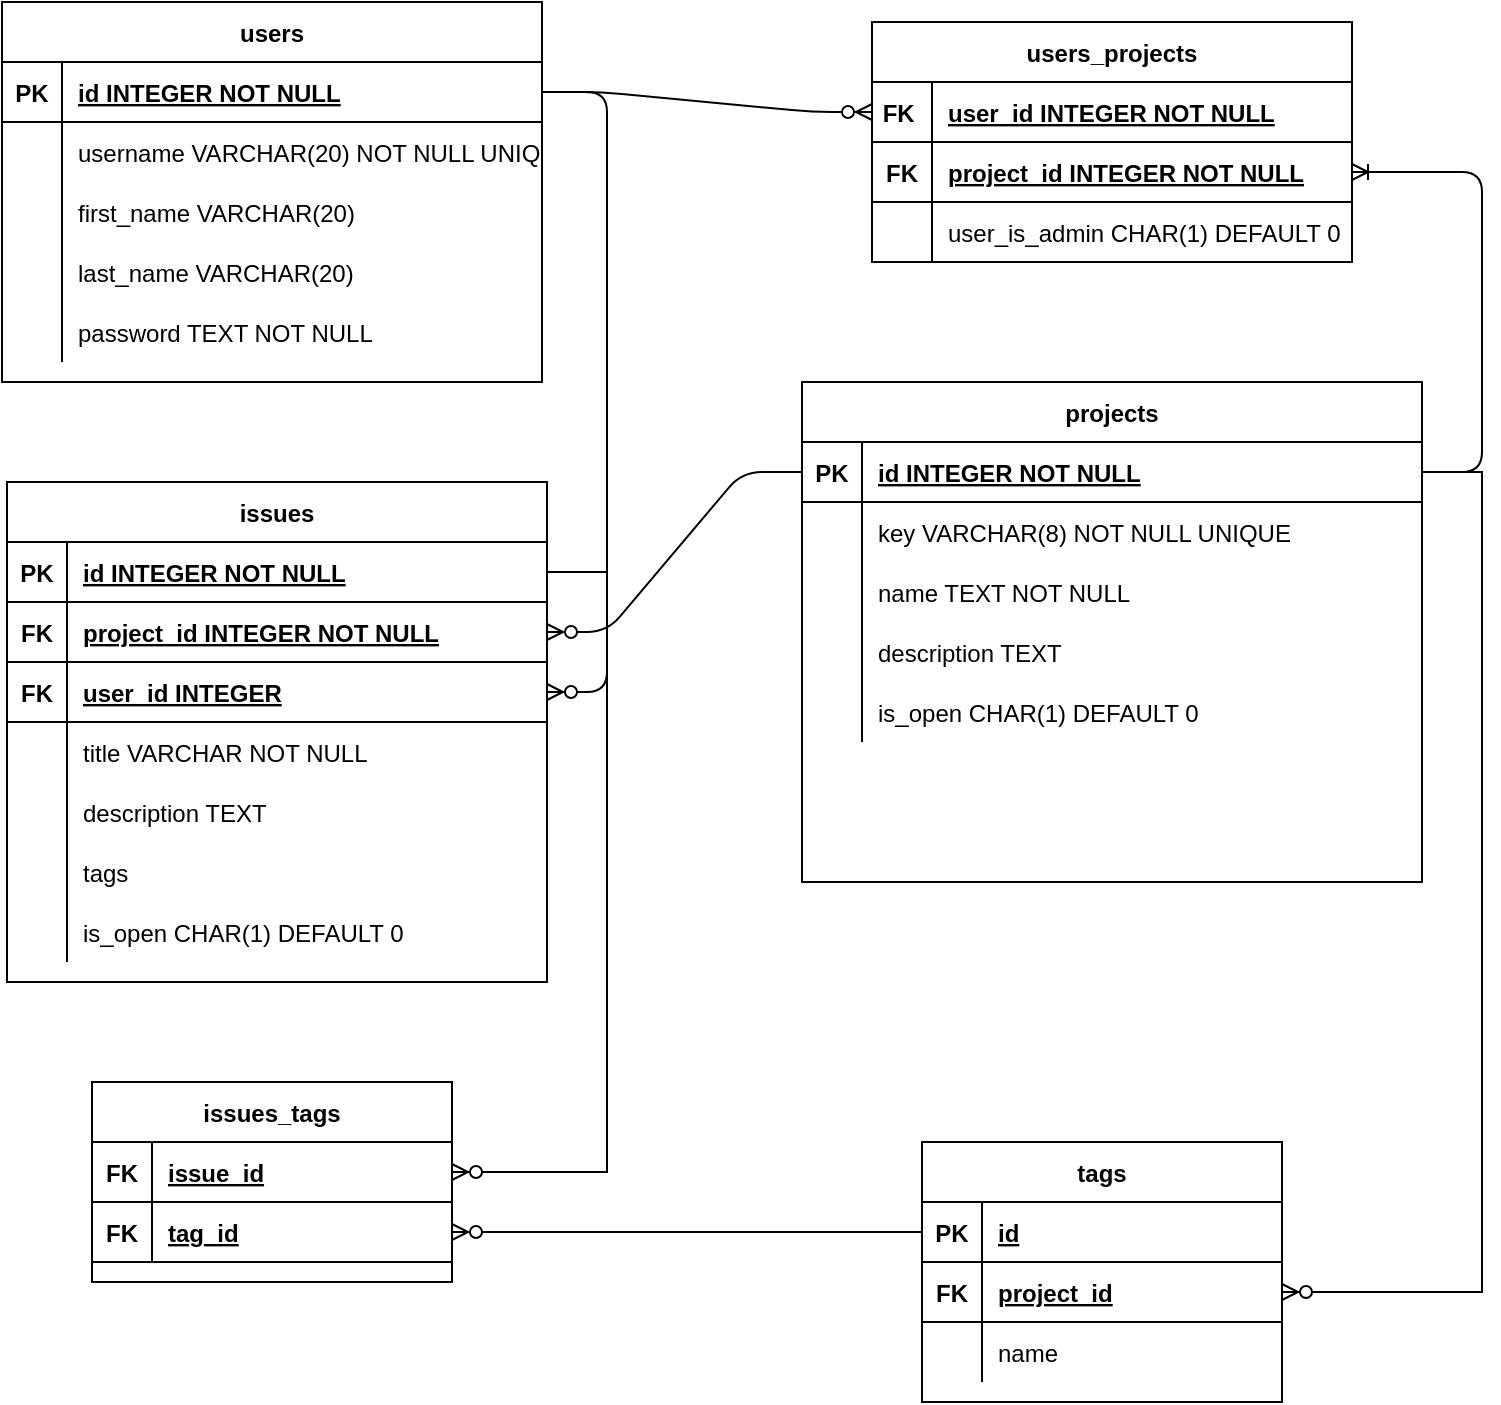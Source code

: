 <mxfile version="15.4.0" type="device"><diagram id="R2lEEEUBdFMjLlhIrx00" name="Page-1"><mxGraphModel dx="1038" dy="607" grid="1" gridSize="10" guides="1" tooltips="1" connect="1" arrows="1" fold="1" page="1" pageScale="1" pageWidth="827" pageHeight="1169" math="0" shadow="0" extFonts="Permanent Marker^https://fonts.googleapis.com/css?family=Permanent+Marker"><root><mxCell id="0"/><mxCell id="1" parent="0"/><mxCell id="LotWDljbgsEx7s5_CEAQ-2" value="users" style="shape=table;startSize=30;container=1;collapsible=1;childLayout=tableLayout;fixedRows=1;rowLines=0;fontStyle=1;align=center;resizeLast=1;" parent="1" vertex="1"><mxGeometry x="70" y="140" width="270" height="190" as="geometry"><mxRectangle x="70" y="140" width="60" height="30" as="alternateBounds"/></mxGeometry></mxCell><mxCell id="LotWDljbgsEx7s5_CEAQ-3" value="" style="shape=partialRectangle;collapsible=0;dropTarget=0;pointerEvents=0;fillColor=none;top=0;left=0;bottom=1;right=0;points=[[0,0.5],[1,0.5]];portConstraint=eastwest;" parent="LotWDljbgsEx7s5_CEAQ-2" vertex="1"><mxGeometry y="30" width="270" height="30" as="geometry"/></mxCell><mxCell id="LotWDljbgsEx7s5_CEAQ-4" value="PK" style="shape=partialRectangle;connectable=0;fillColor=none;top=0;left=0;bottom=0;right=0;fontStyle=1;overflow=hidden;" parent="LotWDljbgsEx7s5_CEAQ-3" vertex="1"><mxGeometry width="30" height="30" as="geometry"><mxRectangle width="30" height="30" as="alternateBounds"/></mxGeometry></mxCell><mxCell id="LotWDljbgsEx7s5_CEAQ-5" value="id INTEGER NOT NULL" style="shape=partialRectangle;connectable=0;fillColor=none;top=0;left=0;bottom=0;right=0;align=left;spacingLeft=6;fontStyle=5;overflow=hidden;" parent="LotWDljbgsEx7s5_CEAQ-3" vertex="1"><mxGeometry x="30" width="240" height="30" as="geometry"><mxRectangle width="240" height="30" as="alternateBounds"/></mxGeometry></mxCell><mxCell id="LotWDljbgsEx7s5_CEAQ-6" value="" style="shape=partialRectangle;collapsible=0;dropTarget=0;pointerEvents=0;fillColor=none;top=0;left=0;bottom=0;right=0;points=[[0,0.5],[1,0.5]];portConstraint=eastwest;" parent="LotWDljbgsEx7s5_CEAQ-2" vertex="1"><mxGeometry y="60" width="270" height="30" as="geometry"/></mxCell><mxCell id="LotWDljbgsEx7s5_CEAQ-7" value="" style="shape=partialRectangle;connectable=0;fillColor=none;top=0;left=0;bottom=0;right=0;editable=1;overflow=hidden;" parent="LotWDljbgsEx7s5_CEAQ-6" vertex="1"><mxGeometry width="30" height="30" as="geometry"><mxRectangle width="30" height="30" as="alternateBounds"/></mxGeometry></mxCell><mxCell id="LotWDljbgsEx7s5_CEAQ-8" value="username VARCHAR(20) NOT NULL UNIQUE" style="shape=partialRectangle;connectable=0;fillColor=none;top=0;left=0;bottom=0;right=0;align=left;spacingLeft=6;overflow=hidden;" parent="LotWDljbgsEx7s5_CEAQ-6" vertex="1"><mxGeometry x="30" width="240" height="30" as="geometry"><mxRectangle width="240" height="30" as="alternateBounds"/></mxGeometry></mxCell><mxCell id="LotWDljbgsEx7s5_CEAQ-12" value="" style="shape=partialRectangle;collapsible=0;dropTarget=0;pointerEvents=0;fillColor=none;top=0;left=0;bottom=0;right=0;points=[[0,0.5],[1,0.5]];portConstraint=eastwest;" parent="LotWDljbgsEx7s5_CEAQ-2" vertex="1"><mxGeometry y="90" width="270" height="30" as="geometry"/></mxCell><mxCell id="LotWDljbgsEx7s5_CEAQ-13" value="" style="shape=partialRectangle;connectable=0;fillColor=none;top=0;left=0;bottom=0;right=0;editable=1;overflow=hidden;" parent="LotWDljbgsEx7s5_CEAQ-12" vertex="1"><mxGeometry width="30" height="30" as="geometry"><mxRectangle width="30" height="30" as="alternateBounds"/></mxGeometry></mxCell><mxCell id="LotWDljbgsEx7s5_CEAQ-14" value="first_name VARCHAR(20)" style="shape=partialRectangle;connectable=0;fillColor=none;top=0;left=0;bottom=0;right=0;align=left;spacingLeft=6;overflow=hidden;" parent="LotWDljbgsEx7s5_CEAQ-12" vertex="1"><mxGeometry x="30" width="240" height="30" as="geometry"><mxRectangle width="240" height="30" as="alternateBounds"/></mxGeometry></mxCell><mxCell id="LotWDljbgsEx7s5_CEAQ-55" style="shape=partialRectangle;collapsible=0;dropTarget=0;pointerEvents=0;fillColor=none;top=0;left=0;bottom=0;right=0;points=[[0,0.5],[1,0.5]];portConstraint=eastwest;" parent="LotWDljbgsEx7s5_CEAQ-2" vertex="1"><mxGeometry y="120" width="270" height="30" as="geometry"/></mxCell><mxCell id="LotWDljbgsEx7s5_CEAQ-56" style="shape=partialRectangle;connectable=0;fillColor=none;top=0;left=0;bottom=0;right=0;editable=1;overflow=hidden;" parent="LotWDljbgsEx7s5_CEAQ-55" vertex="1"><mxGeometry width="30" height="30" as="geometry"><mxRectangle width="30" height="30" as="alternateBounds"/></mxGeometry></mxCell><mxCell id="LotWDljbgsEx7s5_CEAQ-57" value="last_name VARCHAR(20)" style="shape=partialRectangle;connectable=0;fillColor=none;top=0;left=0;bottom=0;right=0;align=left;spacingLeft=6;overflow=hidden;" parent="LotWDljbgsEx7s5_CEAQ-55" vertex="1"><mxGeometry x="30" width="240" height="30" as="geometry"><mxRectangle width="240" height="30" as="alternateBounds"/></mxGeometry></mxCell><mxCell id="XuXfJT71uvcP1I90k3Ec-1" style="shape=partialRectangle;collapsible=0;dropTarget=0;pointerEvents=0;fillColor=none;top=0;left=0;bottom=0;right=0;points=[[0,0.5],[1,0.5]];portConstraint=eastwest;" parent="LotWDljbgsEx7s5_CEAQ-2" vertex="1"><mxGeometry y="150" width="270" height="30" as="geometry"/></mxCell><mxCell id="XuXfJT71uvcP1I90k3Ec-2" style="shape=partialRectangle;connectable=0;fillColor=none;top=0;left=0;bottom=0;right=0;editable=1;overflow=hidden;" parent="XuXfJT71uvcP1I90k3Ec-1" vertex="1"><mxGeometry width="30" height="30" as="geometry"><mxRectangle width="30" height="30" as="alternateBounds"/></mxGeometry></mxCell><mxCell id="XuXfJT71uvcP1I90k3Ec-3" value="password TEXT NOT NULL" style="shape=partialRectangle;connectable=0;fillColor=none;top=0;left=0;bottom=0;right=0;align=left;spacingLeft=6;overflow=hidden;" parent="XuXfJT71uvcP1I90k3Ec-1" vertex="1"><mxGeometry x="30" width="240" height="30" as="geometry"><mxRectangle width="240" height="30" as="alternateBounds"/></mxGeometry></mxCell><mxCell id="LotWDljbgsEx7s5_CEAQ-15" value="users_projects" style="shape=table;startSize=30;container=1;collapsible=1;childLayout=tableLayout;fixedRows=1;rowLines=0;fontStyle=1;align=center;resizeLast=1;" parent="1" vertex="1"><mxGeometry x="505" y="150" width="240" height="120" as="geometry"/></mxCell><mxCell id="LotWDljbgsEx7s5_CEAQ-16" value="" style="shape=partialRectangle;collapsible=0;dropTarget=0;pointerEvents=0;fillColor=none;top=0;left=0;bottom=1;right=0;points=[[0,0.5],[1,0.5]];portConstraint=eastwest;" parent="LotWDljbgsEx7s5_CEAQ-15" vertex="1"><mxGeometry y="30" width="240" height="30" as="geometry"/></mxCell><mxCell id="LotWDljbgsEx7s5_CEAQ-17" value="FK " style="shape=partialRectangle;connectable=0;fillColor=none;top=0;left=0;bottom=0;right=0;fontStyle=1;overflow=hidden;" parent="LotWDljbgsEx7s5_CEAQ-16" vertex="1"><mxGeometry width="30" height="30" as="geometry"/></mxCell><mxCell id="LotWDljbgsEx7s5_CEAQ-18" value="user_id INTEGER NOT NULL" style="shape=partialRectangle;connectable=0;fillColor=none;top=0;left=0;bottom=0;right=0;align=left;spacingLeft=6;fontStyle=5;overflow=hidden;" parent="LotWDljbgsEx7s5_CEAQ-16" vertex="1"><mxGeometry x="30" width="210" height="30" as="geometry"/></mxCell><mxCell id="LotWDljbgsEx7s5_CEAQ-58" style="shape=partialRectangle;collapsible=0;dropTarget=0;pointerEvents=0;fillColor=none;top=0;left=0;bottom=1;right=0;points=[[0,0.5],[1,0.5]];portConstraint=eastwest;" parent="LotWDljbgsEx7s5_CEAQ-15" vertex="1"><mxGeometry y="60" width="240" height="30" as="geometry"/></mxCell><mxCell id="LotWDljbgsEx7s5_CEAQ-59" value="FK" style="shape=partialRectangle;connectable=0;fillColor=none;top=0;left=0;bottom=0;right=0;fontStyle=1;overflow=hidden;" parent="LotWDljbgsEx7s5_CEAQ-58" vertex="1"><mxGeometry width="30" height="30" as="geometry"/></mxCell><mxCell id="LotWDljbgsEx7s5_CEAQ-60" value="project_id INTEGER NOT NULL" style="shape=partialRectangle;connectable=0;fillColor=none;top=0;left=0;bottom=0;right=0;align=left;spacingLeft=6;fontStyle=5;overflow=hidden;" parent="LotWDljbgsEx7s5_CEAQ-58" vertex="1"><mxGeometry x="30" width="210" height="30" as="geometry"/></mxCell><mxCell id="LotWDljbgsEx7s5_CEAQ-19" value="" style="shape=partialRectangle;collapsible=0;dropTarget=0;pointerEvents=0;fillColor=none;top=0;left=0;bottom=0;right=0;points=[[0,0.5],[1,0.5]];portConstraint=eastwest;" parent="LotWDljbgsEx7s5_CEAQ-15" vertex="1"><mxGeometry y="90" width="240" height="30" as="geometry"/></mxCell><mxCell id="LotWDljbgsEx7s5_CEAQ-20" value="" style="shape=partialRectangle;connectable=0;fillColor=none;top=0;left=0;bottom=0;right=0;editable=1;overflow=hidden;" parent="LotWDljbgsEx7s5_CEAQ-19" vertex="1"><mxGeometry width="30" height="30" as="geometry"/></mxCell><mxCell id="LotWDljbgsEx7s5_CEAQ-21" value="user_is_admin CHAR(1) DEFAULT 0" style="shape=partialRectangle;connectable=0;fillColor=none;top=0;left=0;bottom=0;right=0;align=left;spacingLeft=6;overflow=hidden;" parent="LotWDljbgsEx7s5_CEAQ-19" vertex="1"><mxGeometry x="30" width="210" height="30" as="geometry"/></mxCell><mxCell id="LotWDljbgsEx7s5_CEAQ-28" value="projects" style="shape=table;startSize=30;container=1;collapsible=1;childLayout=tableLayout;fixedRows=1;rowLines=0;fontStyle=1;align=center;resizeLast=1;" parent="1" vertex="1"><mxGeometry x="470" y="330" width="310" height="250" as="geometry"/></mxCell><mxCell id="LotWDljbgsEx7s5_CEAQ-29" value="" style="shape=partialRectangle;collapsible=0;dropTarget=0;pointerEvents=0;fillColor=none;top=0;left=0;bottom=1;right=0;points=[[0,0.5],[1,0.5]];portConstraint=eastwest;" parent="LotWDljbgsEx7s5_CEAQ-28" vertex="1"><mxGeometry y="30" width="310" height="30" as="geometry"/></mxCell><mxCell id="LotWDljbgsEx7s5_CEAQ-30" value="PK" style="shape=partialRectangle;connectable=0;fillColor=none;top=0;left=0;bottom=0;right=0;fontStyle=1;overflow=hidden;" parent="LotWDljbgsEx7s5_CEAQ-29" vertex="1"><mxGeometry width="30" height="30" as="geometry"><mxRectangle width="30" height="30" as="alternateBounds"/></mxGeometry></mxCell><mxCell id="LotWDljbgsEx7s5_CEAQ-31" value="id INTEGER NOT NULL" style="shape=partialRectangle;connectable=0;fillColor=none;top=0;left=0;bottom=0;right=0;align=left;spacingLeft=6;fontStyle=5;overflow=hidden;" parent="LotWDljbgsEx7s5_CEAQ-29" vertex="1"><mxGeometry x="30" width="280" height="30" as="geometry"><mxRectangle width="280" height="30" as="alternateBounds"/></mxGeometry></mxCell><mxCell id="LotWDljbgsEx7s5_CEAQ-32" value="" style="shape=partialRectangle;collapsible=0;dropTarget=0;pointerEvents=0;fillColor=none;top=0;left=0;bottom=0;right=0;points=[[0,0.5],[1,0.5]];portConstraint=eastwest;" parent="LotWDljbgsEx7s5_CEAQ-28" vertex="1"><mxGeometry y="60" width="310" height="30" as="geometry"/></mxCell><mxCell id="LotWDljbgsEx7s5_CEAQ-33" value="" style="shape=partialRectangle;connectable=0;fillColor=none;top=0;left=0;bottom=0;right=0;editable=1;overflow=hidden;" parent="LotWDljbgsEx7s5_CEAQ-32" vertex="1"><mxGeometry width="30" height="30" as="geometry"><mxRectangle width="30" height="30" as="alternateBounds"/></mxGeometry></mxCell><mxCell id="LotWDljbgsEx7s5_CEAQ-34" value="key VARCHAR(8) NOT NULL UNIQUE" style="shape=partialRectangle;connectable=0;fillColor=none;top=0;left=0;bottom=0;right=0;align=left;spacingLeft=6;overflow=hidden;" parent="LotWDljbgsEx7s5_CEAQ-32" vertex="1"><mxGeometry x="30" width="280" height="30" as="geometry"><mxRectangle width="280" height="30" as="alternateBounds"/></mxGeometry></mxCell><mxCell id="LotWDljbgsEx7s5_CEAQ-35" value="" style="shape=partialRectangle;collapsible=0;dropTarget=0;pointerEvents=0;fillColor=none;top=0;left=0;bottom=0;right=0;points=[[0,0.5],[1,0.5]];portConstraint=eastwest;" parent="LotWDljbgsEx7s5_CEAQ-28" vertex="1"><mxGeometry y="90" width="310" height="30" as="geometry"/></mxCell><mxCell id="LotWDljbgsEx7s5_CEAQ-36" value="" style="shape=partialRectangle;connectable=0;fillColor=none;top=0;left=0;bottom=0;right=0;editable=1;overflow=hidden;" parent="LotWDljbgsEx7s5_CEAQ-35" vertex="1"><mxGeometry width="30" height="30" as="geometry"><mxRectangle width="30" height="30" as="alternateBounds"/></mxGeometry></mxCell><mxCell id="LotWDljbgsEx7s5_CEAQ-37" value="name TEXT NOT NULL" style="shape=partialRectangle;connectable=0;fillColor=none;top=0;left=0;bottom=0;right=0;align=left;spacingLeft=6;overflow=hidden;" parent="LotWDljbgsEx7s5_CEAQ-35" vertex="1"><mxGeometry x="30" width="280" height="30" as="geometry"><mxRectangle width="280" height="30" as="alternateBounds"/></mxGeometry></mxCell><mxCell id="LotWDljbgsEx7s5_CEAQ-38" value="" style="shape=partialRectangle;collapsible=0;dropTarget=0;pointerEvents=0;fillColor=none;top=0;left=0;bottom=0;right=0;points=[[0,0.5],[1,0.5]];portConstraint=eastwest;" parent="LotWDljbgsEx7s5_CEAQ-28" vertex="1"><mxGeometry y="120" width="310" height="30" as="geometry"/></mxCell><mxCell id="LotWDljbgsEx7s5_CEAQ-39" value="" style="shape=partialRectangle;connectable=0;fillColor=none;top=0;left=0;bottom=0;right=0;editable=1;overflow=hidden;" parent="LotWDljbgsEx7s5_CEAQ-38" vertex="1"><mxGeometry width="30" height="30" as="geometry"><mxRectangle width="30" height="30" as="alternateBounds"/></mxGeometry></mxCell><mxCell id="LotWDljbgsEx7s5_CEAQ-40" value="description TEXT" style="shape=partialRectangle;connectable=0;fillColor=none;top=0;left=0;bottom=0;right=0;align=left;spacingLeft=6;overflow=hidden;" parent="LotWDljbgsEx7s5_CEAQ-38" vertex="1"><mxGeometry x="30" width="280" height="30" as="geometry"><mxRectangle width="280" height="30" as="alternateBounds"/></mxGeometry></mxCell><mxCell id="wIUO3qZJolnRLdegGhX0-1" style="shape=partialRectangle;collapsible=0;dropTarget=0;pointerEvents=0;fillColor=none;top=0;left=0;bottom=0;right=0;points=[[0,0.5],[1,0.5]];portConstraint=eastwest;" parent="LotWDljbgsEx7s5_CEAQ-28" vertex="1"><mxGeometry y="150" width="310" height="30" as="geometry"/></mxCell><mxCell id="wIUO3qZJolnRLdegGhX0-2" style="shape=partialRectangle;connectable=0;fillColor=none;top=0;left=0;bottom=0;right=0;editable=1;overflow=hidden;" parent="wIUO3qZJolnRLdegGhX0-1" vertex="1"><mxGeometry width="30" height="30" as="geometry"><mxRectangle width="30" height="30" as="alternateBounds"/></mxGeometry></mxCell><mxCell id="wIUO3qZJolnRLdegGhX0-3" value="is_open CHAR(1) DEFAULT 0" style="shape=partialRectangle;connectable=0;fillColor=none;top=0;left=0;bottom=0;right=0;align=left;spacingLeft=6;overflow=hidden;" parent="wIUO3qZJolnRLdegGhX0-1" vertex="1"><mxGeometry x="30" width="280" height="30" as="geometry"><mxRectangle width="280" height="30" as="alternateBounds"/></mxGeometry></mxCell><mxCell id="LotWDljbgsEx7s5_CEAQ-41" value="issues" style="shape=table;startSize=30;container=1;collapsible=1;childLayout=tableLayout;fixedRows=1;rowLines=0;fontStyle=1;align=center;resizeLast=1;" parent="1" vertex="1"><mxGeometry x="72.5" y="380" width="270" height="250" as="geometry"><mxRectangle x="72.5" y="380" width="70" height="30" as="alternateBounds"/></mxGeometry></mxCell><mxCell id="LotWDljbgsEx7s5_CEAQ-42" value="" style="shape=partialRectangle;collapsible=0;dropTarget=0;pointerEvents=0;fillColor=none;top=0;left=0;bottom=1;right=0;points=[[0,0.5],[1,0.5]];portConstraint=eastwest;" parent="LotWDljbgsEx7s5_CEAQ-41" vertex="1"><mxGeometry y="30" width="270" height="30" as="geometry"/></mxCell><mxCell id="LotWDljbgsEx7s5_CEAQ-43" value="PK" style="shape=partialRectangle;connectable=0;fillColor=none;top=0;left=0;bottom=0;right=0;fontStyle=1;overflow=hidden;" parent="LotWDljbgsEx7s5_CEAQ-42" vertex="1"><mxGeometry width="30" height="30" as="geometry"><mxRectangle width="30" height="30" as="alternateBounds"/></mxGeometry></mxCell><mxCell id="LotWDljbgsEx7s5_CEAQ-44" value="id INTEGER NOT NULL" style="shape=partialRectangle;connectable=0;fillColor=none;top=0;left=0;bottom=0;right=0;align=left;spacingLeft=6;fontStyle=5;overflow=hidden;" parent="LotWDljbgsEx7s5_CEAQ-42" vertex="1"><mxGeometry x="30" width="240" height="30" as="geometry"><mxRectangle width="240" height="30" as="alternateBounds"/></mxGeometry></mxCell><mxCell id="LotWDljbgsEx7s5_CEAQ-64" style="shape=partialRectangle;collapsible=0;dropTarget=0;pointerEvents=0;fillColor=none;top=0;left=0;bottom=1;right=0;points=[[0,0.5],[1,0.5]];portConstraint=eastwest;" parent="LotWDljbgsEx7s5_CEAQ-41" vertex="1"><mxGeometry y="60" width="270" height="30" as="geometry"/></mxCell><mxCell id="LotWDljbgsEx7s5_CEAQ-65" value="FK" style="shape=partialRectangle;connectable=0;fillColor=none;top=0;left=0;bottom=0;right=0;fontStyle=1;overflow=hidden;" parent="LotWDljbgsEx7s5_CEAQ-64" vertex="1"><mxGeometry width="30" height="30" as="geometry"><mxRectangle width="30" height="30" as="alternateBounds"/></mxGeometry></mxCell><mxCell id="LotWDljbgsEx7s5_CEAQ-66" value="project_id INTEGER NOT NULL" style="shape=partialRectangle;connectable=0;fillColor=none;top=0;left=0;bottom=0;right=0;align=left;spacingLeft=6;fontStyle=5;overflow=hidden;" parent="LotWDljbgsEx7s5_CEAQ-64" vertex="1"><mxGeometry x="30" width="240" height="30" as="geometry"><mxRectangle width="240" height="30" as="alternateBounds"/></mxGeometry></mxCell><mxCell id="LotWDljbgsEx7s5_CEAQ-67" style="shape=partialRectangle;collapsible=0;dropTarget=0;pointerEvents=0;fillColor=none;top=0;left=0;bottom=1;right=0;points=[[0,0.5],[1,0.5]];portConstraint=eastwest;" parent="LotWDljbgsEx7s5_CEAQ-41" vertex="1"><mxGeometry y="90" width="270" height="30" as="geometry"/></mxCell><mxCell id="LotWDljbgsEx7s5_CEAQ-68" value="FK" style="shape=partialRectangle;connectable=0;fillColor=none;top=0;left=0;bottom=0;right=0;fontStyle=1;overflow=hidden;" parent="LotWDljbgsEx7s5_CEAQ-67" vertex="1"><mxGeometry width="30" height="30" as="geometry"><mxRectangle width="30" height="30" as="alternateBounds"/></mxGeometry></mxCell><mxCell id="LotWDljbgsEx7s5_CEAQ-69" value="user_id INTEGER" style="shape=partialRectangle;connectable=0;fillColor=none;top=0;left=0;bottom=0;right=0;align=left;spacingLeft=6;fontStyle=5;overflow=hidden;" parent="LotWDljbgsEx7s5_CEAQ-67" vertex="1"><mxGeometry x="30" width="240" height="30" as="geometry"><mxRectangle width="240" height="30" as="alternateBounds"/></mxGeometry></mxCell><mxCell id="LotWDljbgsEx7s5_CEAQ-45" value="" style="shape=partialRectangle;collapsible=0;dropTarget=0;pointerEvents=0;fillColor=none;top=0;left=0;bottom=0;right=0;points=[[0,0.5],[1,0.5]];portConstraint=eastwest;" parent="LotWDljbgsEx7s5_CEAQ-41" vertex="1"><mxGeometry y="120" width="270" height="30" as="geometry"/></mxCell><mxCell id="LotWDljbgsEx7s5_CEAQ-46" value="" style="shape=partialRectangle;connectable=0;fillColor=none;top=0;left=0;bottom=0;right=0;editable=1;overflow=hidden;" parent="LotWDljbgsEx7s5_CEAQ-45" vertex="1"><mxGeometry width="30" height="30" as="geometry"><mxRectangle width="30" height="30" as="alternateBounds"/></mxGeometry></mxCell><mxCell id="LotWDljbgsEx7s5_CEAQ-47" value="title VARCHAR NOT NULL" style="shape=partialRectangle;connectable=0;fillColor=none;top=0;left=0;bottom=0;right=0;align=left;spacingLeft=6;overflow=hidden;" parent="LotWDljbgsEx7s5_CEAQ-45" vertex="1"><mxGeometry x="30" width="240" height="30" as="geometry"><mxRectangle width="240" height="30" as="alternateBounds"/></mxGeometry></mxCell><mxCell id="LotWDljbgsEx7s5_CEAQ-48" value="" style="shape=partialRectangle;collapsible=0;dropTarget=0;pointerEvents=0;fillColor=none;top=0;left=0;bottom=0;right=0;points=[[0,0.5],[1,0.5]];portConstraint=eastwest;" parent="LotWDljbgsEx7s5_CEAQ-41" vertex="1"><mxGeometry y="150" width="270" height="30" as="geometry"/></mxCell><mxCell id="LotWDljbgsEx7s5_CEAQ-49" value="" style="shape=partialRectangle;connectable=0;fillColor=none;top=0;left=0;bottom=0;right=0;editable=1;overflow=hidden;" parent="LotWDljbgsEx7s5_CEAQ-48" vertex="1"><mxGeometry width="30" height="30" as="geometry"><mxRectangle width="30" height="30" as="alternateBounds"/></mxGeometry></mxCell><mxCell id="LotWDljbgsEx7s5_CEAQ-50" value="description TEXT" style="shape=partialRectangle;connectable=0;fillColor=none;top=0;left=0;bottom=0;right=0;align=left;spacingLeft=6;overflow=hidden;" parent="LotWDljbgsEx7s5_CEAQ-48" vertex="1"><mxGeometry x="30" width="240" height="30" as="geometry"><mxRectangle width="240" height="30" as="alternateBounds"/></mxGeometry></mxCell><mxCell id="LotWDljbgsEx7s5_CEAQ-51" value="" style="shape=partialRectangle;collapsible=0;dropTarget=0;pointerEvents=0;fillColor=none;top=0;left=0;bottom=0;right=0;points=[[0,0.5],[1,0.5]];portConstraint=eastwest;" parent="LotWDljbgsEx7s5_CEAQ-41" vertex="1"><mxGeometry y="180" width="270" height="30" as="geometry"/></mxCell><mxCell id="LotWDljbgsEx7s5_CEAQ-52" value="" style="shape=partialRectangle;connectable=0;fillColor=none;top=0;left=0;bottom=0;right=0;editable=1;overflow=hidden;" parent="LotWDljbgsEx7s5_CEAQ-51" vertex="1"><mxGeometry width="30" height="30" as="geometry"><mxRectangle width="30" height="30" as="alternateBounds"/></mxGeometry></mxCell><mxCell id="LotWDljbgsEx7s5_CEAQ-53" value="tags" style="shape=partialRectangle;connectable=0;fillColor=none;top=0;left=0;bottom=0;right=0;align=left;spacingLeft=6;overflow=hidden;" parent="LotWDljbgsEx7s5_CEAQ-51" vertex="1"><mxGeometry x="30" width="240" height="30" as="geometry"><mxRectangle width="240" height="30" as="alternateBounds"/></mxGeometry></mxCell><mxCell id="LotWDljbgsEx7s5_CEAQ-108" style="shape=partialRectangle;collapsible=0;dropTarget=0;pointerEvents=0;fillColor=none;top=0;left=0;bottom=0;right=0;points=[[0,0.5],[1,0.5]];portConstraint=eastwest;" parent="LotWDljbgsEx7s5_CEAQ-41" vertex="1"><mxGeometry y="210" width="270" height="30" as="geometry"/></mxCell><mxCell id="LotWDljbgsEx7s5_CEAQ-109" style="shape=partialRectangle;connectable=0;fillColor=none;top=0;left=0;bottom=0;right=0;editable=1;overflow=hidden;" parent="LotWDljbgsEx7s5_CEAQ-108" vertex="1"><mxGeometry width="30" height="30" as="geometry"><mxRectangle width="30" height="30" as="alternateBounds"/></mxGeometry></mxCell><mxCell id="LotWDljbgsEx7s5_CEAQ-110" value="is_open CHAR(1) DEFAULT 0" style="shape=partialRectangle;connectable=0;fillColor=none;top=0;left=0;bottom=0;right=0;align=left;spacingLeft=6;overflow=hidden;" parent="LotWDljbgsEx7s5_CEAQ-108" vertex="1"><mxGeometry x="30" width="240" height="30" as="geometry"><mxRectangle width="240" height="30" as="alternateBounds"/></mxGeometry></mxCell><mxCell id="LotWDljbgsEx7s5_CEAQ-98" value="" style="edgeStyle=entityRelationEdgeStyle;fontSize=12;html=1;endArrow=ERoneToMany;" parent="1" source="LotWDljbgsEx7s5_CEAQ-29" target="LotWDljbgsEx7s5_CEAQ-58" edge="1"><mxGeometry width="100" height="100" relative="1" as="geometry"><mxPoint x="780" y="445" as="sourcePoint"/><mxPoint x="720" y="360" as="targetPoint"/></mxGeometry></mxCell><mxCell id="LotWDljbgsEx7s5_CEAQ-99" value="" style="edgeStyle=entityRelationEdgeStyle;fontSize=12;html=1;endArrow=ERzeroToMany;endFill=1;" parent="1" source="LotWDljbgsEx7s5_CEAQ-29" target="LotWDljbgsEx7s5_CEAQ-64" edge="1"><mxGeometry width="100" height="100" relative="1" as="geometry"><mxPoint x="370" y="560" as="sourcePoint"/><mxPoint x="470" y="460" as="targetPoint"/></mxGeometry></mxCell><mxCell id="LotWDljbgsEx7s5_CEAQ-115" value="" style="edgeStyle=entityRelationEdgeStyle;fontSize=12;html=1;endArrow=ERzeroToMany;endFill=1;" parent="1" source="LotWDljbgsEx7s5_CEAQ-3" target="LotWDljbgsEx7s5_CEAQ-16" edge="1"><mxGeometry width="100" height="100" relative="1" as="geometry"><mxPoint x="375" y="340" as="sourcePoint"/><mxPoint x="475" y="240" as="targetPoint"/></mxGeometry></mxCell><mxCell id="LotWDljbgsEx7s5_CEAQ-116" value="" style="edgeStyle=entityRelationEdgeStyle;fontSize=12;html=1;endArrow=ERzeroToMany;endFill=1;" parent="1" source="LotWDljbgsEx7s5_CEAQ-3" target="LotWDljbgsEx7s5_CEAQ-67" edge="1"><mxGeometry width="100" height="100" relative="1" as="geometry"><mxPoint x="460" y="740" as="sourcePoint"/><mxPoint x="560" y="640" as="targetPoint"/></mxGeometry></mxCell><mxCell id="QvqrumJRI4avX1cWmTzH-1" value="tags" style="shape=table;startSize=30;container=1;collapsible=1;childLayout=tableLayout;fixedRows=1;rowLines=0;fontStyle=1;align=center;resizeLast=1;" parent="1" vertex="1"><mxGeometry x="530" y="710" width="180" height="130" as="geometry"><mxRectangle x="505" y="740" width="60" height="30" as="alternateBounds"/></mxGeometry></mxCell><mxCell id="QvqrumJRI4avX1cWmTzH-2" value="" style="shape=partialRectangle;collapsible=0;dropTarget=0;pointerEvents=0;fillColor=none;top=0;left=0;bottom=1;right=0;points=[[0,0.5],[1,0.5]];portConstraint=eastwest;" parent="QvqrumJRI4avX1cWmTzH-1" vertex="1"><mxGeometry y="30" width="180" height="30" as="geometry"/></mxCell><mxCell id="QvqrumJRI4avX1cWmTzH-3" value="PK" style="shape=partialRectangle;connectable=0;fillColor=none;top=0;left=0;bottom=0;right=0;fontStyle=1;overflow=hidden;" parent="QvqrumJRI4avX1cWmTzH-2" vertex="1"><mxGeometry width="30" height="30" as="geometry"><mxRectangle width="30" height="30" as="alternateBounds"/></mxGeometry></mxCell><mxCell id="QvqrumJRI4avX1cWmTzH-4" value="id" style="shape=partialRectangle;connectable=0;fillColor=none;top=0;left=0;bottom=0;right=0;align=left;spacingLeft=6;fontStyle=5;overflow=hidden;" parent="QvqrumJRI4avX1cWmTzH-2" vertex="1"><mxGeometry x="30" width="150" height="30" as="geometry"><mxRectangle width="150" height="30" as="alternateBounds"/></mxGeometry></mxCell><mxCell id="QvqrumJRI4avX1cWmTzH-14" style="shape=partialRectangle;collapsible=0;dropTarget=0;pointerEvents=0;fillColor=none;top=0;left=0;bottom=1;right=0;points=[[0,0.5],[1,0.5]];portConstraint=eastwest;" parent="QvqrumJRI4avX1cWmTzH-1" vertex="1"><mxGeometry y="60" width="180" height="30" as="geometry"/></mxCell><mxCell id="QvqrumJRI4avX1cWmTzH-15" value="FK" style="shape=partialRectangle;connectable=0;fillColor=none;top=0;left=0;bottom=0;right=0;fontStyle=1;overflow=hidden;" parent="QvqrumJRI4avX1cWmTzH-14" vertex="1"><mxGeometry width="30" height="30" as="geometry"><mxRectangle width="30" height="30" as="alternateBounds"/></mxGeometry></mxCell><mxCell id="QvqrumJRI4avX1cWmTzH-16" value="project_id" style="shape=partialRectangle;connectable=0;fillColor=none;top=0;left=0;bottom=0;right=0;align=left;spacingLeft=6;fontStyle=5;overflow=hidden;" parent="QvqrumJRI4avX1cWmTzH-14" vertex="1"><mxGeometry x="30" width="150" height="30" as="geometry"><mxRectangle width="150" height="30" as="alternateBounds"/></mxGeometry></mxCell><mxCell id="QvqrumJRI4avX1cWmTzH-5" value="" style="shape=partialRectangle;collapsible=0;dropTarget=0;pointerEvents=0;fillColor=none;top=0;left=0;bottom=0;right=0;points=[[0,0.5],[1,0.5]];portConstraint=eastwest;" parent="QvqrumJRI4avX1cWmTzH-1" vertex="1"><mxGeometry y="90" width="180" height="30" as="geometry"/></mxCell><mxCell id="QvqrumJRI4avX1cWmTzH-6" value="" style="shape=partialRectangle;connectable=0;fillColor=none;top=0;left=0;bottom=0;right=0;editable=1;overflow=hidden;" parent="QvqrumJRI4avX1cWmTzH-5" vertex="1"><mxGeometry width="30" height="30" as="geometry"><mxRectangle width="30" height="30" as="alternateBounds"/></mxGeometry></mxCell><mxCell id="QvqrumJRI4avX1cWmTzH-7" value="name" style="shape=partialRectangle;connectable=0;fillColor=none;top=0;left=0;bottom=0;right=0;align=left;spacingLeft=6;overflow=hidden;" parent="QvqrumJRI4avX1cWmTzH-5" vertex="1"><mxGeometry x="30" width="150" height="30" as="geometry"><mxRectangle width="150" height="30" as="alternateBounds"/></mxGeometry></mxCell><mxCell id="QvqrumJRI4avX1cWmTzH-17" value="issues_tags" style="shape=table;startSize=30;container=1;collapsible=1;childLayout=tableLayout;fixedRows=1;rowLines=0;fontStyle=1;align=center;resizeLast=1;" parent="1" vertex="1"><mxGeometry x="115" y="680" width="180" height="100" as="geometry"/></mxCell><mxCell id="QvqrumJRI4avX1cWmTzH-18" value="" style="shape=partialRectangle;collapsible=0;dropTarget=0;pointerEvents=0;fillColor=none;top=0;left=0;bottom=1;right=0;points=[[0,0.5],[1,0.5]];portConstraint=eastwest;" parent="QvqrumJRI4avX1cWmTzH-17" vertex="1"><mxGeometry y="30" width="180" height="30" as="geometry"/></mxCell><mxCell id="QvqrumJRI4avX1cWmTzH-19" value="FK" style="shape=partialRectangle;connectable=0;fillColor=none;top=0;left=0;bottom=0;right=0;fontStyle=1;overflow=hidden;" parent="QvqrumJRI4avX1cWmTzH-18" vertex="1"><mxGeometry width="30" height="30" as="geometry"><mxRectangle width="30" height="30" as="alternateBounds"/></mxGeometry></mxCell><mxCell id="QvqrumJRI4avX1cWmTzH-20" value="issue_id" style="shape=partialRectangle;connectable=0;fillColor=none;top=0;left=0;bottom=0;right=0;align=left;spacingLeft=6;fontStyle=5;overflow=hidden;" parent="QvqrumJRI4avX1cWmTzH-18" vertex="1"><mxGeometry x="30" width="150" height="30" as="geometry"><mxRectangle width="150" height="30" as="alternateBounds"/></mxGeometry></mxCell><mxCell id="QvqrumJRI4avX1cWmTzH-21" style="shape=partialRectangle;collapsible=0;dropTarget=0;pointerEvents=0;fillColor=none;top=0;left=0;bottom=1;right=0;points=[[0,0.5],[1,0.5]];portConstraint=eastwest;" parent="QvqrumJRI4avX1cWmTzH-17" vertex="1"><mxGeometry y="60" width="180" height="30" as="geometry"/></mxCell><mxCell id="QvqrumJRI4avX1cWmTzH-22" value="FK" style="shape=partialRectangle;connectable=0;fillColor=none;top=0;left=0;bottom=0;right=0;fontStyle=1;overflow=hidden;" parent="QvqrumJRI4avX1cWmTzH-21" vertex="1"><mxGeometry width="30" height="30" as="geometry"><mxRectangle width="30" height="30" as="alternateBounds"/></mxGeometry></mxCell><mxCell id="QvqrumJRI4avX1cWmTzH-23" value="tag_id" style="shape=partialRectangle;connectable=0;fillColor=none;top=0;left=0;bottom=0;right=0;align=left;spacingLeft=6;fontStyle=5;overflow=hidden;" parent="QvqrumJRI4avX1cWmTzH-21" vertex="1"><mxGeometry x="30" width="150" height="30" as="geometry"><mxRectangle width="150" height="30" as="alternateBounds"/></mxGeometry></mxCell><mxCell id="QvqrumJRI4avX1cWmTzH-29" value="" style="edgeStyle=entityRelationEdgeStyle;fontSize=12;html=1;endArrow=ERzeroToMany;endFill=1;rounded=0;" parent="1" source="LotWDljbgsEx7s5_CEAQ-42" target="QvqrumJRI4avX1cWmTzH-18" edge="1"><mxGeometry width="100" height="100" relative="1" as="geometry"><mxPoint x="20" y="500" as="sourcePoint"/><mxPoint x="80" y="710" as="targetPoint"/></mxGeometry></mxCell><mxCell id="QvqrumJRI4avX1cWmTzH-30" value="" style="edgeStyle=entityRelationEdgeStyle;fontSize=12;html=1;endArrow=ERzeroToMany;endFill=1;rounded=0;exitX=0;exitY=0.5;exitDx=0;exitDy=0;entryX=1;entryY=0.5;entryDx=0;entryDy=0;" parent="1" source="QvqrumJRI4avX1cWmTzH-2" target="QvqrumJRI4avX1cWmTzH-21" edge="1"><mxGeometry width="100" height="100" relative="1" as="geometry"><mxPoint x="270" y="670" as="sourcePoint"/><mxPoint x="370" y="570" as="targetPoint"/></mxGeometry></mxCell><mxCell id="QvqrumJRI4avX1cWmTzH-31" value="" style="edgeStyle=entityRelationEdgeStyle;fontSize=12;html=1;endArrow=ERzeroToMany;endFill=1;rounded=0;" parent="1" source="LotWDljbgsEx7s5_CEAQ-29" target="QvqrumJRI4avX1cWmTzH-14" edge="1"><mxGeometry width="100" height="100" relative="1" as="geometry"><mxPoint x="620" y="720" as="sourcePoint"/><mxPoint x="720" y="620" as="targetPoint"/></mxGeometry></mxCell></root></mxGraphModel></diagram></mxfile>